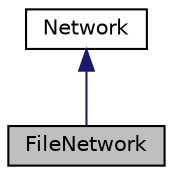 digraph "FileNetwork"
{
 // LATEX_PDF_SIZE
  edge [fontname="Helvetica",fontsize="10",labelfontname="Helvetica",labelfontsize="10"];
  node [fontname="Helvetica",fontsize="10",shape=record];
  Node1 [label="FileNetwork",height=0.2,width=0.4,color="black", fillcolor="grey75", style="filled", fontcolor="black",tooltip="Network read in from a file with the format inferred in constructor."];
  Node2 -> Node1 [dir="back",color="midnightblue",fontsize="10",style="solid",fontname="Helvetica"];
  Node2 [label="Network",height=0.2,width=0.4,color="black", fillcolor="white", style="filled",URL="$class_network.html",tooltip="Network is an abstract class that supports creation of connectivity on a set of neurons and operation..."];
}

